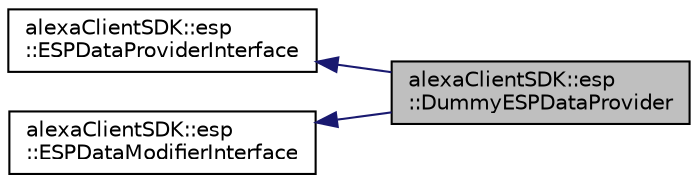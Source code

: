 digraph "alexaClientSDK::esp::DummyESPDataProvider"
{
  edge [fontname="Helvetica",fontsize="10",labelfontname="Helvetica",labelfontsize="10"];
  node [fontname="Helvetica",fontsize="10",shape=record];
  rankdir="LR";
  Node1 [label="alexaClientSDK::esp\l::DummyESPDataProvider",height=0.2,width=0.4,color="black", fillcolor="grey75", style="filled", fontcolor="black"];
  Node2 -> Node1 [dir="back",color="midnightblue",fontsize="10",style="solid",fontname="Helvetica"];
  Node2 [label="alexaClientSDK::esp\l::ESPDataProviderInterface",height=0.2,width=0.4,color="black", fillcolor="white", style="filled",URL="$classalexa_client_s_d_k_1_1esp_1_1_e_s_p_data_provider_interface.html"];
  Node3 -> Node1 [dir="back",color="midnightblue",fontsize="10",style="solid",fontname="Helvetica"];
  Node3 [label="alexaClientSDK::esp\l::ESPDataModifierInterface",height=0.2,width=0.4,color="black", fillcolor="white", style="filled",URL="$classalexa_client_s_d_k_1_1esp_1_1_e_s_p_data_modifier_interface.html"];
}
